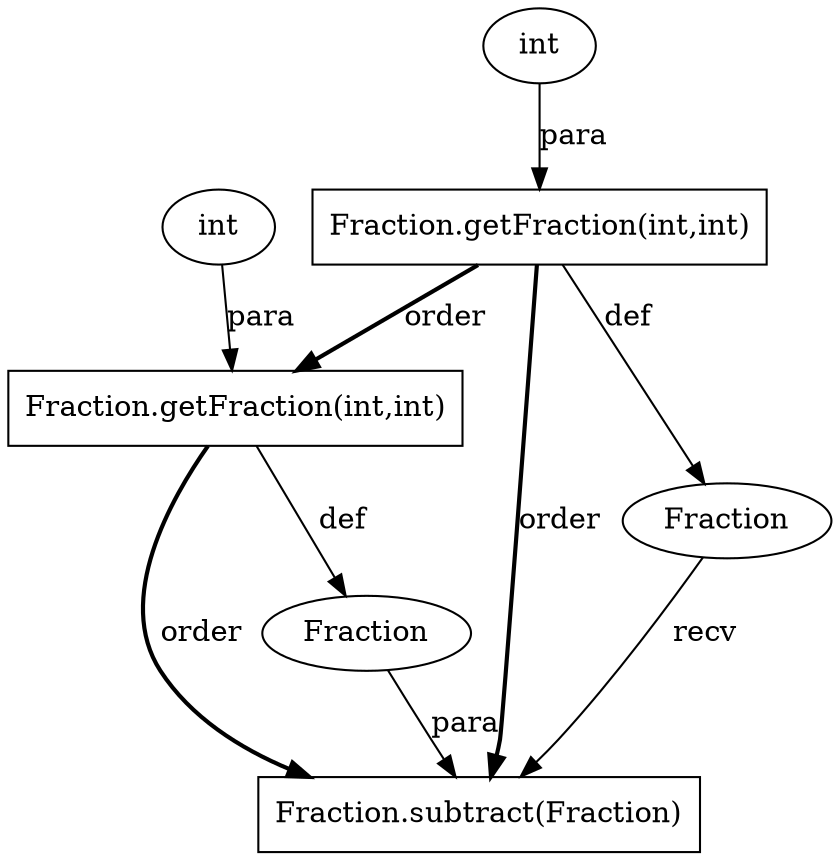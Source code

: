 digraph "AUG" {

  1 [ label="Fraction.subtract(Fraction)" shape="box" ];
  2 [ label="Fraction" shape="ellipse" ];
  3 [ label="Fraction.getFraction(int,int)" shape="box" ];
  4 [ label="int" shape="ellipse" ];
  5 [ label="Fraction" shape="ellipse" ];
  6 [ label="Fraction.getFraction(int,int)" shape="box" ];
  7 [ label="int" shape="ellipse" ];
  3 -> 1 [ label="order" style="bold" ];
  5 -> 1 [ label="recv" style="solid" ];
  6 -> 1 [ label="order" style="bold" ];
  2 -> 1 [ label="para" style="solid" ];
  3 -> 2 [ label="def" style="solid" ];
  4 -> 3 [ label="para" style="solid" ];
  6 -> 3 [ label="order" style="bold" ];
  6 -> 5 [ label="def" style="solid" ];
  7 -> 6 [ label="para" style="solid" ];
}
